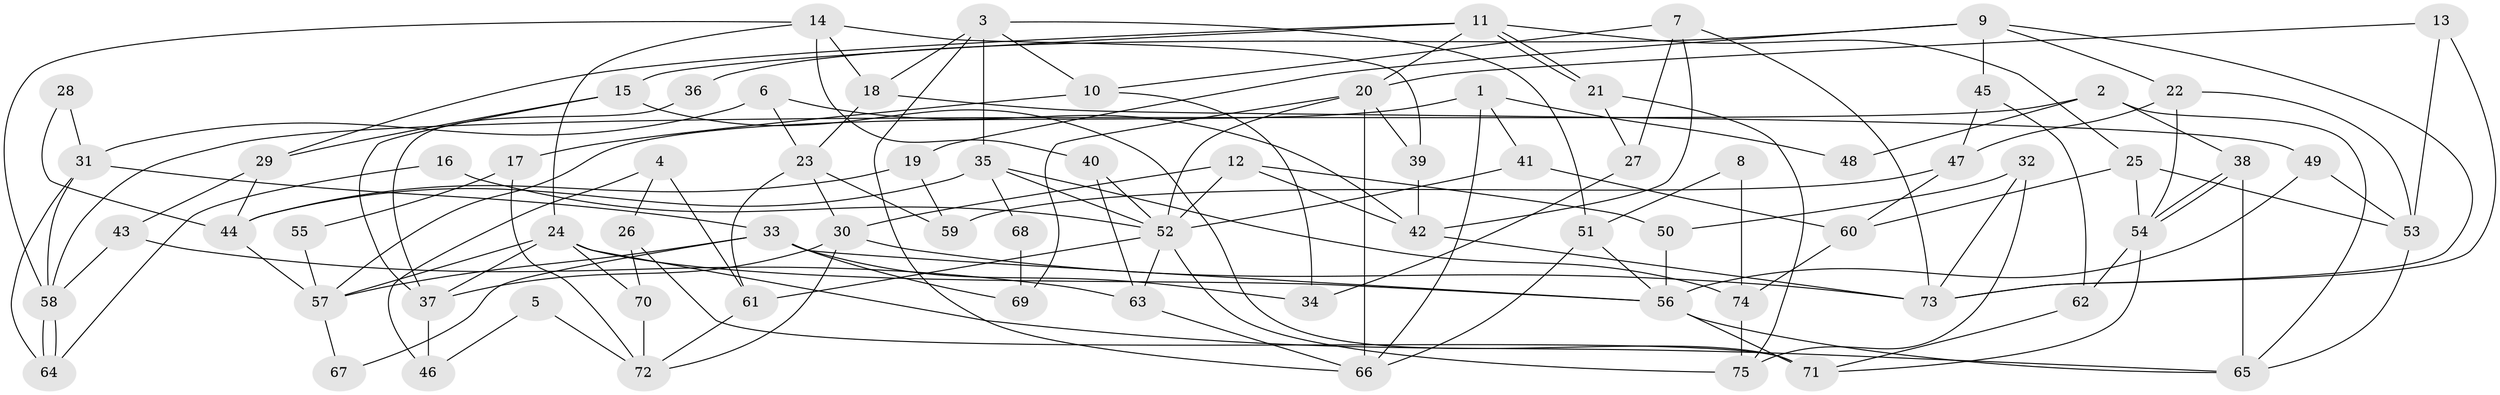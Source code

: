 // coarse degree distribution, {2: 0.2, 4: 0.1, 3: 0.16666666666666666, 5: 0.26666666666666666, 7: 0.13333333333333333, 6: 0.06666666666666667, 9: 0.03333333333333333, 8: 0.03333333333333333}
// Generated by graph-tools (version 1.1) at 2025/53/03/04/25 21:53:09]
// undirected, 75 vertices, 150 edges
graph export_dot {
graph [start="1"]
  node [color=gray90,style=filled];
  1;
  2;
  3;
  4;
  5;
  6;
  7;
  8;
  9;
  10;
  11;
  12;
  13;
  14;
  15;
  16;
  17;
  18;
  19;
  20;
  21;
  22;
  23;
  24;
  25;
  26;
  27;
  28;
  29;
  30;
  31;
  32;
  33;
  34;
  35;
  36;
  37;
  38;
  39;
  40;
  41;
  42;
  43;
  44;
  45;
  46;
  47;
  48;
  49;
  50;
  51;
  52;
  53;
  54;
  55;
  56;
  57;
  58;
  59;
  60;
  61;
  62;
  63;
  64;
  65;
  66;
  67;
  68;
  69;
  70;
  71;
  72;
  73;
  74;
  75;
  1 -- 41;
  1 -- 57;
  1 -- 48;
  1 -- 66;
  2 -- 38;
  2 -- 58;
  2 -- 48;
  2 -- 65;
  3 -- 66;
  3 -- 51;
  3 -- 10;
  3 -- 18;
  3 -- 35;
  4 -- 61;
  4 -- 26;
  4 -- 46;
  5 -- 72;
  5 -- 46;
  6 -- 23;
  6 -- 42;
  6 -- 31;
  7 -- 27;
  7 -- 73;
  7 -- 10;
  7 -- 42;
  8 -- 74;
  8 -- 51;
  9 -- 19;
  9 -- 22;
  9 -- 36;
  9 -- 45;
  9 -- 73;
  10 -- 17;
  10 -- 34;
  11 -- 29;
  11 -- 21;
  11 -- 21;
  11 -- 15;
  11 -- 20;
  11 -- 25;
  12 -- 42;
  12 -- 50;
  12 -- 30;
  12 -- 52;
  13 -- 20;
  13 -- 53;
  13 -- 73;
  14 -- 24;
  14 -- 40;
  14 -- 18;
  14 -- 39;
  14 -- 58;
  15 -- 37;
  15 -- 29;
  15 -- 71;
  16 -- 64;
  16 -- 52;
  17 -- 72;
  17 -- 55;
  18 -- 23;
  18 -- 49;
  19 -- 44;
  19 -- 59;
  20 -- 39;
  20 -- 52;
  20 -- 66;
  20 -- 69;
  21 -- 75;
  21 -- 27;
  22 -- 53;
  22 -- 54;
  22 -- 47;
  23 -- 30;
  23 -- 59;
  23 -- 61;
  24 -- 65;
  24 -- 56;
  24 -- 37;
  24 -- 57;
  24 -- 70;
  25 -- 54;
  25 -- 53;
  25 -- 60;
  26 -- 70;
  26 -- 71;
  27 -- 34;
  28 -- 31;
  28 -- 44;
  29 -- 43;
  29 -- 44;
  30 -- 73;
  30 -- 37;
  30 -- 72;
  31 -- 58;
  31 -- 33;
  31 -- 64;
  32 -- 75;
  32 -- 73;
  32 -- 50;
  33 -- 57;
  33 -- 34;
  33 -- 56;
  33 -- 67;
  33 -- 69;
  35 -- 52;
  35 -- 44;
  35 -- 68;
  35 -- 74;
  36 -- 37;
  37 -- 46;
  38 -- 54;
  38 -- 54;
  38 -- 65;
  39 -- 42;
  40 -- 52;
  40 -- 63;
  41 -- 60;
  41 -- 52;
  42 -- 73;
  43 -- 63;
  43 -- 58;
  44 -- 57;
  45 -- 62;
  45 -- 47;
  47 -- 59;
  47 -- 60;
  49 -- 53;
  49 -- 56;
  50 -- 56;
  51 -- 56;
  51 -- 66;
  52 -- 61;
  52 -- 63;
  52 -- 75;
  53 -- 65;
  54 -- 71;
  54 -- 62;
  55 -- 57;
  56 -- 65;
  56 -- 71;
  57 -- 67;
  58 -- 64;
  58 -- 64;
  60 -- 74;
  61 -- 72;
  62 -- 71;
  63 -- 66;
  68 -- 69;
  70 -- 72;
  74 -- 75;
}
